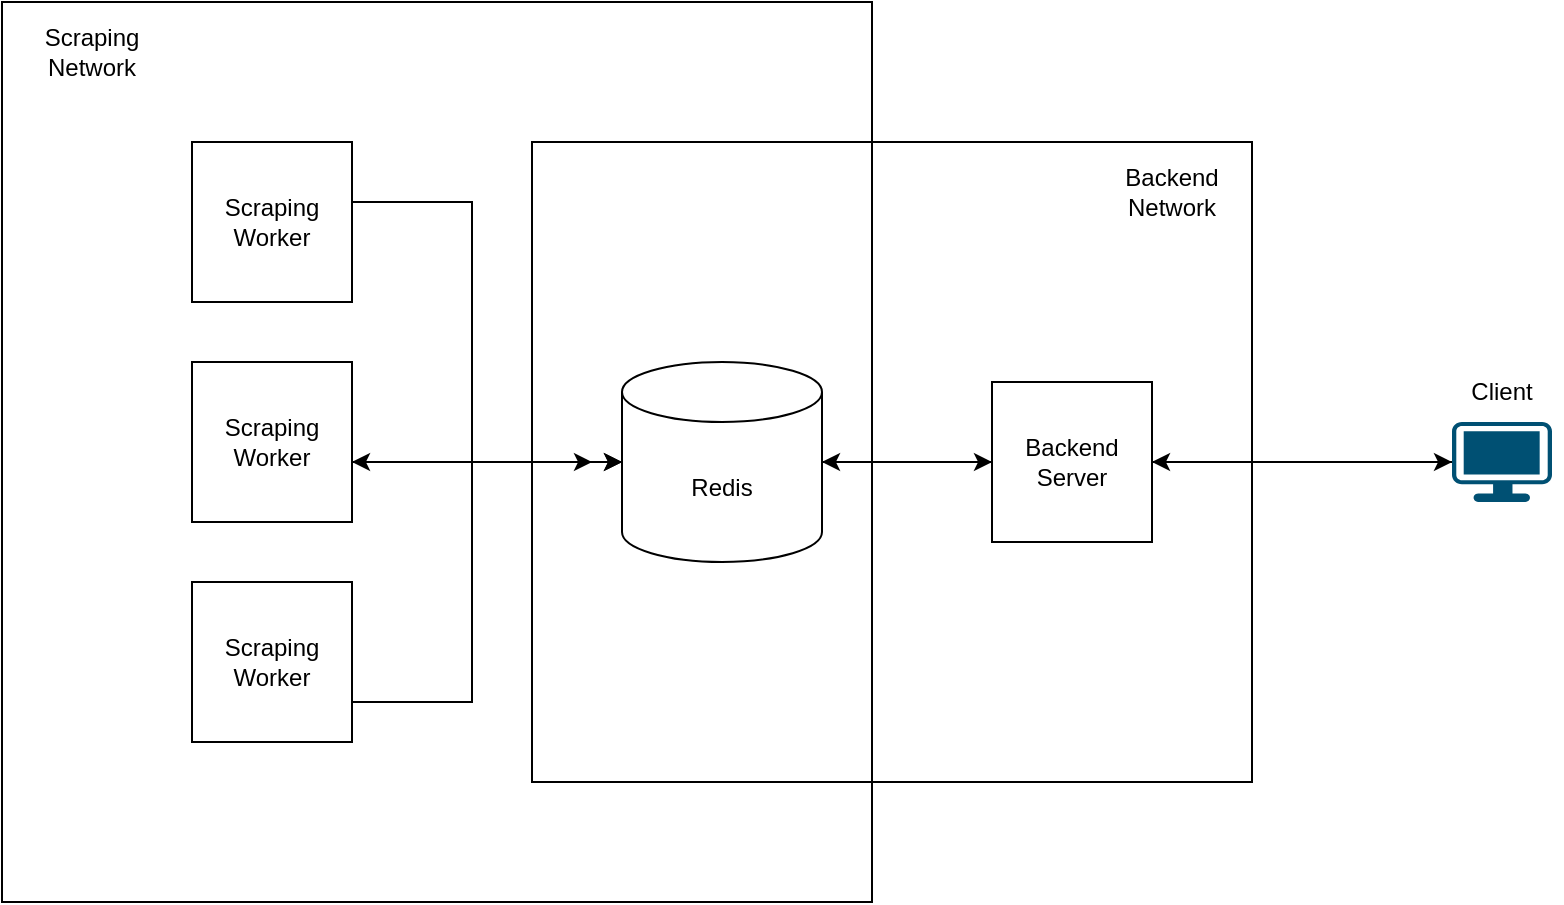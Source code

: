 <mxfile version="23.0.2" type="device">
  <diagram name="Page-1" id="9JvnPy2sec5DpOHvtmzM">
    <mxGraphModel dx="1434" dy="772" grid="1" gridSize="10" guides="1" tooltips="1" connect="1" arrows="1" fold="1" page="1" pageScale="1" pageWidth="850" pageHeight="1100" math="0" shadow="0">
      <root>
        <mxCell id="0" />
        <mxCell id="1" parent="0" />
        <mxCell id="eIvDMB0J41AtXun7lqJj-4" value="" style="rounded=0;whiteSpace=wrap;html=1;" vertex="1" parent="1">
          <mxGeometry x="35" y="110" width="435" height="450" as="geometry" />
        </mxCell>
        <mxCell id="eIvDMB0J41AtXun7lqJj-7" value="" style="rounded=0;whiteSpace=wrap;html=1;" vertex="1" parent="1">
          <mxGeometry x="300" y="180" width="360" height="320" as="geometry" />
        </mxCell>
        <mxCell id="eIvDMB0J41AtXun7lqJj-9" style="edgeStyle=orthogonalEdgeStyle;rounded=0;orthogonalLoop=1;jettySize=auto;html=1;exitX=1;exitY=0.5;exitDx=0;exitDy=0;" edge="1" parent="1">
          <mxGeometry relative="1" as="geometry">
            <mxPoint x="330" y="340" as="targetPoint" />
            <mxPoint x="210" y="210" as="sourcePoint" />
            <Array as="points">
              <mxPoint x="270" y="210" />
              <mxPoint x="270" y="340" />
            </Array>
          </mxGeometry>
        </mxCell>
        <mxCell id="eIvDMB0J41AtXun7lqJj-1" value="Scraping&lt;br&gt;Worker" style="whiteSpace=wrap;html=1;aspect=fixed;" vertex="1" parent="1">
          <mxGeometry x="130" y="180" width="80" height="80" as="geometry" />
        </mxCell>
        <mxCell id="eIvDMB0J41AtXun7lqJj-8" style="edgeStyle=orthogonalEdgeStyle;rounded=0;orthogonalLoop=1;jettySize=auto;html=1;exitX=1;exitY=0.5;exitDx=0;exitDy=0;" edge="1" parent="1" source="eIvDMB0J41AtXun7lqJj-2" target="eIvDMB0J41AtXun7lqJj-5">
          <mxGeometry relative="1" as="geometry">
            <Array as="points">
              <mxPoint x="210" y="340" />
            </Array>
          </mxGeometry>
        </mxCell>
        <mxCell id="eIvDMB0J41AtXun7lqJj-2" value="Scraping&lt;br&gt;Worker" style="whiteSpace=wrap;html=1;aspect=fixed;" vertex="1" parent="1">
          <mxGeometry x="130" y="290" width="80" height="80" as="geometry" />
        </mxCell>
        <mxCell id="eIvDMB0J41AtXun7lqJj-3" value="Scraping&lt;br&gt;Worker" style="whiteSpace=wrap;html=1;aspect=fixed;" vertex="1" parent="1">
          <mxGeometry x="130" y="400" width="80" height="80" as="geometry" />
        </mxCell>
        <mxCell id="eIvDMB0J41AtXun7lqJj-33" style="edgeStyle=orthogonalEdgeStyle;rounded=0;orthogonalLoop=1;jettySize=auto;html=1;exitX=1;exitY=0.5;exitDx=0;exitDy=0;exitPerimeter=0;" edge="1" parent="1" source="eIvDMB0J41AtXun7lqJj-5">
          <mxGeometry relative="1" as="geometry">
            <mxPoint x="530" y="340" as="targetPoint" />
          </mxGeometry>
        </mxCell>
        <mxCell id="eIvDMB0J41AtXun7lqJj-5" value="Redis" style="shape=cylinder3;whiteSpace=wrap;html=1;boundedLbl=1;backgroundOutline=1;size=15;" vertex="1" parent="1">
          <mxGeometry x="345" y="290" width="100" height="100" as="geometry" />
        </mxCell>
        <mxCell id="eIvDMB0J41AtXun7lqJj-10" style="edgeStyle=orthogonalEdgeStyle;rounded=0;orthogonalLoop=1;jettySize=auto;html=1;exitX=1;exitY=0.5;exitDx=0;exitDy=0;entryX=0;entryY=0.5;entryDx=0;entryDy=0;entryPerimeter=0;" edge="1" parent="1">
          <mxGeometry relative="1" as="geometry">
            <mxPoint x="210" y="440" as="sourcePoint" />
            <mxPoint x="345" y="340" as="targetPoint" />
            <Array as="points">
              <mxPoint x="270" y="460" />
              <mxPoint x="270" y="340" />
            </Array>
          </mxGeometry>
        </mxCell>
        <mxCell id="eIvDMB0J41AtXun7lqJj-14" value="" style="endArrow=none;html=1;rounded=0;entryX=0.5;entryY=1;entryDx=0;entryDy=0;exitX=0.5;exitY=0;exitDx=0;exitDy=0;" edge="1" parent="1">
          <mxGeometry width="50" height="50" relative="1" as="geometry">
            <mxPoint x="470" y="180" as="sourcePoint" />
            <mxPoint x="470" y="500" as="targetPoint" />
          </mxGeometry>
        </mxCell>
        <mxCell id="eIvDMB0J41AtXun7lqJj-25" value="Scraping Network" style="text;html=1;strokeColor=none;fillColor=none;align=center;verticalAlign=middle;whiteSpace=wrap;rounded=0;" vertex="1" parent="1">
          <mxGeometry x="50" y="120" width="60" height="30" as="geometry" />
        </mxCell>
        <mxCell id="eIvDMB0J41AtXun7lqJj-26" value="Backend&lt;br&gt;Network&lt;br&gt;" style="text;html=1;strokeColor=none;fillColor=none;align=center;verticalAlign=middle;whiteSpace=wrap;rounded=0;" vertex="1" parent="1">
          <mxGeometry x="590" y="190" width="60" height="30" as="geometry" />
        </mxCell>
        <mxCell id="eIvDMB0J41AtXun7lqJj-27" value="Backend&lt;br&gt;Server" style="whiteSpace=wrap;html=1;aspect=fixed;" vertex="1" parent="1">
          <mxGeometry x="530" y="300" width="80" height="80" as="geometry" />
        </mxCell>
        <mxCell id="eIvDMB0J41AtXun7lqJj-28" style="edgeStyle=orthogonalEdgeStyle;rounded=0;orthogonalLoop=1;jettySize=auto;html=1;entryX=1;entryY=0.5;entryDx=0;entryDy=0;entryPerimeter=0;" edge="1" parent="1" source="eIvDMB0J41AtXun7lqJj-27" target="eIvDMB0J41AtXun7lqJj-5">
          <mxGeometry relative="1" as="geometry" />
        </mxCell>
        <mxCell id="eIvDMB0J41AtXun7lqJj-30" style="edgeStyle=orthogonalEdgeStyle;rounded=0;orthogonalLoop=1;jettySize=auto;html=1;" edge="1" parent="1" source="eIvDMB0J41AtXun7lqJj-29" target="eIvDMB0J41AtXun7lqJj-27">
          <mxGeometry relative="1" as="geometry" />
        </mxCell>
        <mxCell id="eIvDMB0J41AtXun7lqJj-29" value="" style="points=[[0.03,0.03,0],[0.5,0,0],[0.97,0.03,0],[1,0.4,0],[0.97,0.745,0],[0.5,1,0],[0.03,0.745,0],[0,0.4,0]];verticalLabelPosition=bottom;sketch=0;html=1;verticalAlign=top;aspect=fixed;align=center;pointerEvents=1;shape=mxgraph.cisco19.workstation;fillColor=#005073;strokeColor=none;" vertex="1" parent="1">
          <mxGeometry x="760" y="320" width="50" height="40" as="geometry" />
        </mxCell>
        <mxCell id="eIvDMB0J41AtXun7lqJj-31" value="Client" style="text;html=1;strokeColor=none;fillColor=none;align=center;verticalAlign=middle;whiteSpace=wrap;rounded=0;" vertex="1" parent="1">
          <mxGeometry x="755" y="290" width="60" height="30" as="geometry" />
        </mxCell>
        <mxCell id="eIvDMB0J41AtXun7lqJj-32" style="edgeStyle=orthogonalEdgeStyle;rounded=0;orthogonalLoop=1;jettySize=auto;html=1;exitX=0;exitY=0.5;exitDx=0;exitDy=0;exitPerimeter=0;entryX=1;entryY=0.625;entryDx=0;entryDy=0;entryPerimeter=0;" edge="1" parent="1" source="eIvDMB0J41AtXun7lqJj-5" target="eIvDMB0J41AtXun7lqJj-2">
          <mxGeometry relative="1" as="geometry" />
        </mxCell>
        <mxCell id="eIvDMB0J41AtXun7lqJj-34" style="edgeStyle=orthogonalEdgeStyle;rounded=0;orthogonalLoop=1;jettySize=auto;html=1;exitX=1;exitY=0.5;exitDx=0;exitDy=0;" edge="1" parent="1" source="eIvDMB0J41AtXun7lqJj-27">
          <mxGeometry relative="1" as="geometry">
            <mxPoint x="760" y="340" as="targetPoint" />
          </mxGeometry>
        </mxCell>
      </root>
    </mxGraphModel>
  </diagram>
</mxfile>
